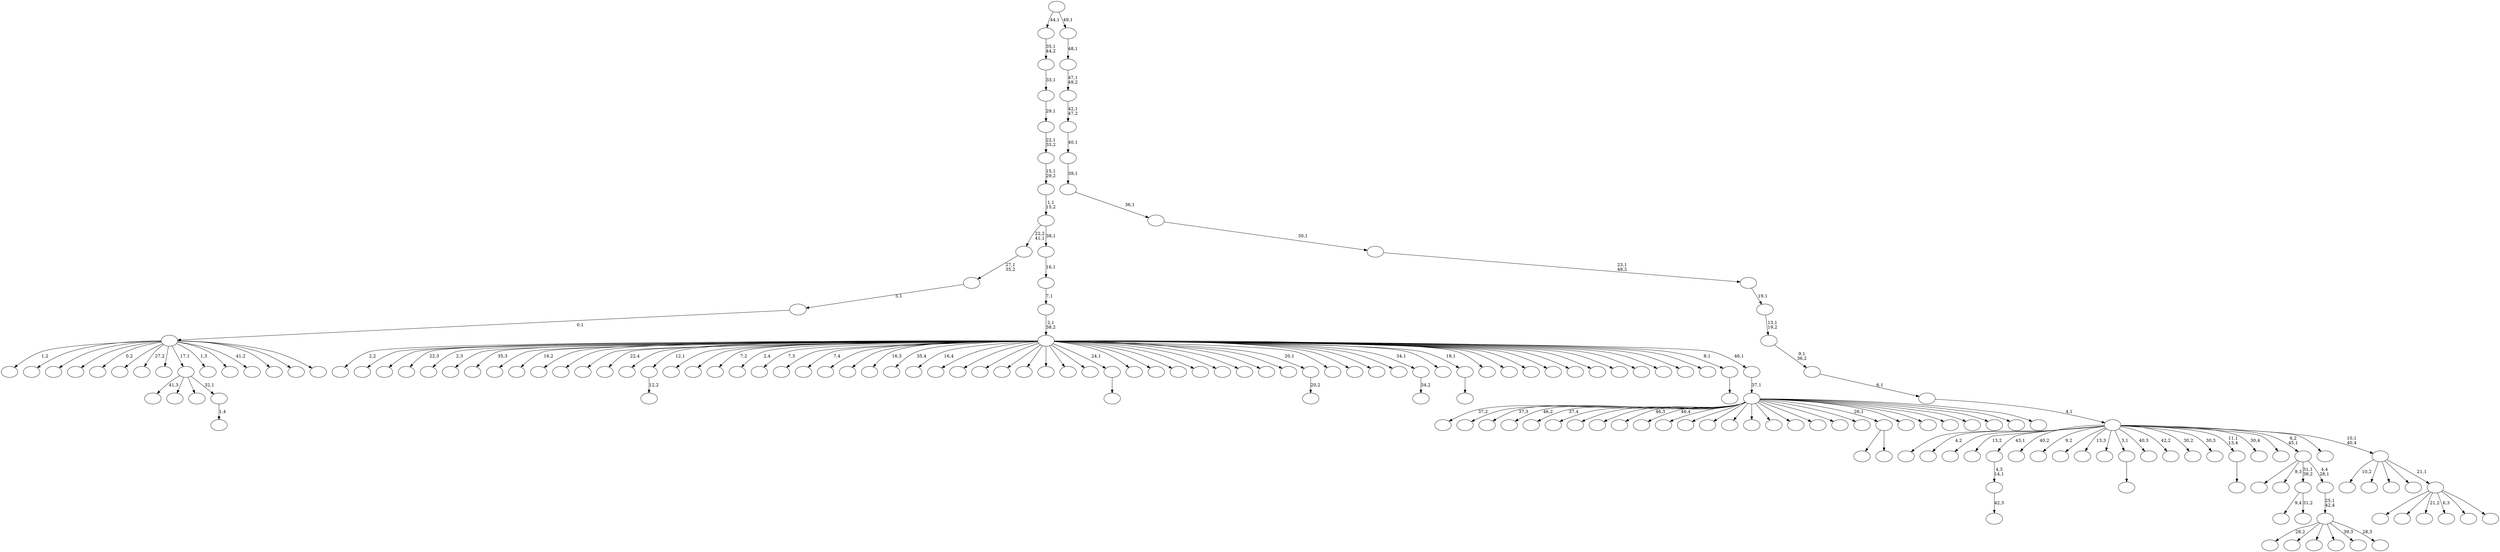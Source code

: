 digraph T {
	200 [label=""]
	199 [label=""]
	198 [label=""]
	197 [label=""]
	196 [label=""]
	195 [label=""]
	194 [label=""]
	193 [label=""]
	192 [label=""]
	191 [label=""]
	190 [label=""]
	189 [label=""]
	188 [label=""]
	187 [label=""]
	186 [label=""]
	185 [label=""]
	184 [label=""]
	183 [label=""]
	182 [label=""]
	181 [label=""]
	180 [label=""]
	179 [label=""]
	178 [label=""]
	177 [label=""]
	176 [label=""]
	175 [label=""]
	174 [label=""]
	173 [label=""]
	172 [label=""]
	171 [label=""]
	170 [label=""]
	169 [label=""]
	168 [label=""]
	167 [label=""]
	166 [label=""]
	165 [label=""]
	164 [label=""]
	163 [label=""]
	162 [label=""]
	161 [label=""]
	160 [label=""]
	159 [label=""]
	158 [label=""]
	157 [label=""]
	156 [label=""]
	155 [label=""]
	154 [label=""]
	153 [label=""]
	152 [label=""]
	151 [label=""]
	150 [label=""]
	149 [label=""]
	148 [label=""]
	147 [label=""]
	146 [label=""]
	145 [label=""]
	144 [label=""]
	143 [label=""]
	142 [label=""]
	141 [label=""]
	140 [label=""]
	139 [label=""]
	138 [label=""]
	137 [label=""]
	136 [label=""]
	135 [label=""]
	134 [label=""]
	133 [label=""]
	132 [label=""]
	131 [label=""]
	130 [label=""]
	129 [label=""]
	128 [label=""]
	127 [label=""]
	126 [label=""]
	125 [label=""]
	124 [label=""]
	123 [label=""]
	122 [label=""]
	121 [label=""]
	120 [label=""]
	119 [label=""]
	118 [label=""]
	117 [label=""]
	116 [label=""]
	115 [label=""]
	114 [label=""]
	113 [label=""]
	112 [label=""]
	111 [label=""]
	110 [label=""]
	109 [label=""]
	108 [label=""]
	107 [label=""]
	106 [label=""]
	105 [label=""]
	104 [label=""]
	103 [label=""]
	102 [label=""]
	101 [label=""]
	100 [label=""]
	99 [label=""]
	98 [label=""]
	97 [label=""]
	96 [label=""]
	95 [label=""]
	94 [label=""]
	93 [label=""]
	92 [label=""]
	91 [label=""]
	90 [label=""]
	89 [label=""]
	88 [label=""]
	87 [label=""]
	86 [label=""]
	85 [label=""]
	84 [label=""]
	83 [label=""]
	82 [label=""]
	81 [label=""]
	80 [label=""]
	79 [label=""]
	78 [label=""]
	77 [label=""]
	76 [label=""]
	75 [label=""]
	74 [label=""]
	73 [label=""]
	72 [label=""]
	71 [label=""]
	70 [label=""]
	69 [label=""]
	68 [label=""]
	67 [label=""]
	66 [label=""]
	65 [label=""]
	64 [label=""]
	63 [label=""]
	62 [label=""]
	61 [label=""]
	60 [label=""]
	59 [label=""]
	58 [label=""]
	57 [label=""]
	56 [label=""]
	55 [label=""]
	54 [label=""]
	53 [label=""]
	52 [label=""]
	51 [label=""]
	50 [label=""]
	49 [label=""]
	48 [label=""]
	47 [label=""]
	46 [label=""]
	45 [label=""]
	44 [label=""]
	43 [label=""]
	42 [label=""]
	41 [label=""]
	40 [label=""]
	39 [label=""]
	38 [label=""]
	37 [label=""]
	36 [label=""]
	35 [label=""]
	34 [label=""]
	33 [label=""]
	32 [label=""]
	31 [label=""]
	30 [label=""]
	29 [label=""]
	28 [label=""]
	27 [label=""]
	26 [label=""]
	25 [label=""]
	24 [label=""]
	23 [label=""]
	22 [label=""]
	21 [label=""]
	20 [label=""]
	19 [label=""]
	18 [label=""]
	17 [label=""]
	16 [label=""]
	15 [label=""]
	14 [label=""]
	13 [label=""]
	12 [label=""]
	11 [label=""]
	10 [label=""]
	9 [label=""]
	8 [label=""]
	7 [label=""]
	6 [label=""]
	5 [label=""]
	4 [label=""]
	3 [label=""]
	2 [label=""]
	1 [label=""]
	0 [label=""]
	186 -> 187 [label="42,3"]
	185 -> 186 [label="4,3\n14,1"]
	161 -> 162 [label="12,2"]
	134 -> 135 [label=""]
	112 -> 195 [label="9,4"]
	112 -> 113 [label="31,2"]
	109 -> 110 [label=""]
	106 -> 107 [label="1,4"]
	105 -> 165 [label="41,3"]
	105 -> 152 [label=""]
	105 -> 145 [label=""]
	105 -> 106 [label="32,1"]
	85 -> 86 [label="20,2"]
	81 -> 82 [label=""]
	72 -> 153 [label=""]
	72 -> 73 [label=""]
	69 -> 70 [label="34,2"]
	66 -> 67 [label=""]
	49 -> 139 [label="28,2"]
	49 -> 127 [label=""]
	49 -> 121 [label=""]
	49 -> 79 [label=""]
	49 -> 71 [label="39,3"]
	49 -> 50 [label="28,3"]
	48 -> 49 [label="25,1\n42,4"]
	47 -> 190 [label=""]
	47 -> 122 [label="9,3"]
	47 -> 112 [label="31,1\n39,2"]
	47 -> 48 [label="4,4\n28,1"]
	38 -> 198 [label="1,2"]
	38 -> 197 [label=""]
	38 -> 180 [label=""]
	38 -> 177 [label=""]
	38 -> 143 [label="0,2"]
	38 -> 137 [label=""]
	38 -> 129 [label="27,2"]
	38 -> 124 [label=""]
	38 -> 105 [label="17,1"]
	38 -> 102 [label="1,3"]
	38 -> 94 [label=""]
	38 -> 65 [label="41,2"]
	38 -> 59 [label=""]
	38 -> 51 [label=""]
	38 -> 39 [label=""]
	37 -> 38 [label="0,1"]
	36 -> 37 [label="5,1"]
	35 -> 36 [label="27,1\n35,2"]
	32 -> 33 [label=""]
	30 -> 191 [label="37,2"]
	30 -> 182 [label=""]
	30 -> 179 [label="37,3"]
	30 -> 178 [label="46,2"]
	30 -> 171 [label="37,4"]
	30 -> 167 [label=""]
	30 -> 160 [label=""]
	30 -> 150 [label=""]
	30 -> 148 [label="46,3"]
	30 -> 138 [label="46,4"]
	30 -> 128 [label=""]
	30 -> 125 [label=""]
	30 -> 123 [label=""]
	30 -> 120 [label=""]
	30 -> 111 [label=""]
	30 -> 104 [label=""]
	30 -> 93 [label=""]
	30 -> 92 [label=""]
	30 -> 83 [label=""]
	30 -> 80 [label=""]
	30 -> 72 [label="26,1"]
	30 -> 64 [label=""]
	30 -> 62 [label=""]
	30 -> 60 [label=""]
	30 -> 52 [label=""]
	30 -> 44 [label=""]
	30 -> 42 [label=""]
	30 -> 31 [label=""]
	29 -> 30 [label="37,1"]
	28 -> 200 [label="2,2"]
	28 -> 194 [label=""]
	28 -> 183 [label=""]
	28 -> 181 [label="22,3"]
	28 -> 176 [label="2,3"]
	28 -> 175 [label=""]
	28 -> 173 [label="35,3"]
	28 -> 172 [label=""]
	28 -> 170 [label="16,2"]
	28 -> 169 [label=""]
	28 -> 168 [label=""]
	28 -> 166 [label=""]
	28 -> 164 [label="22,4"]
	28 -> 163 [label=""]
	28 -> 161 [label="12,1"]
	28 -> 159 [label=""]
	28 -> 158 [label=""]
	28 -> 157 [label="7,2"]
	28 -> 154 [label="2,4"]
	28 -> 151 [label="7,3"]
	28 -> 149 [label=""]
	28 -> 146 [label="7,4"]
	28 -> 144 [label=""]
	28 -> 142 [label=""]
	28 -> 141 [label="16,3"]
	28 -> 133 [label="35,4"]
	28 -> 132 [label="16,4"]
	28 -> 131 [label=""]
	28 -> 130 [label=""]
	28 -> 126 [label=""]
	28 -> 119 [label=""]
	28 -> 118 [label=""]
	28 -> 117 [label=""]
	28 -> 116 [label=""]
	28 -> 114 [label=""]
	28 -> 109 [label="24,1"]
	28 -> 108 [label=""]
	28 -> 103 [label=""]
	28 -> 100 [label=""]
	28 -> 99 [label=""]
	28 -> 97 [label=""]
	28 -> 95 [label=""]
	28 -> 91 [label=""]
	28 -> 89 [label=""]
	28 -> 85 [label="20,1"]
	28 -> 84 [label=""]
	28 -> 77 [label=""]
	28 -> 76 [label=""]
	28 -> 75 [label=""]
	28 -> 69 [label="34,1"]
	28 -> 68 [label=""]
	28 -> 66 [label="18,1"]
	28 -> 63 [label=""]
	28 -> 61 [label=""]
	28 -> 58 [label=""]
	28 -> 57 [label=""]
	28 -> 54 [label=""]
	28 -> 53 [label=""]
	28 -> 46 [label=""]
	28 -> 45 [label=""]
	28 -> 41 [label=""]
	28 -> 40 [label=""]
	28 -> 34 [label=""]
	28 -> 32 [label="8,1"]
	28 -> 29 [label="46,1"]
	27 -> 28 [label="2,1\n38,2"]
	26 -> 27 [label="7,1"]
	25 -> 26 [label="16,1"]
	24 -> 35 [label="22,2\n41,1"]
	24 -> 25 [label="38,1"]
	23 -> 24 [label="1,1\n15,2"]
	22 -> 23 [label="15,1\n29,2"]
	21 -> 22 [label="22,1\n33,2"]
	20 -> 21 [label="29,1"]
	19 -> 20 [label="33,1"]
	18 -> 19 [label="35,1\n44,2"]
	16 -> 188 [label=""]
	16 -> 101 [label=""]
	16 -> 98 [label="21,2"]
	16 -> 87 [label="6,3"]
	16 -> 55 [label=""]
	16 -> 17 [label=""]
	15 -> 192 [label="10,2"]
	15 -> 155 [label=""]
	15 -> 140 [label=""]
	15 -> 56 [label=""]
	15 -> 16 [label="21,1"]
	14 -> 199 [label=""]
	14 -> 196 [label="4,2"]
	14 -> 193 [label=""]
	14 -> 189 [label="13,2"]
	14 -> 185 [label="43,1"]
	14 -> 184 [label="40,2"]
	14 -> 174 [label="9,2"]
	14 -> 156 [label=""]
	14 -> 147 [label="13,3"]
	14 -> 136 [label=""]
	14 -> 134 [label="3,1"]
	14 -> 115 [label="40,3"]
	14 -> 96 [label="42,2"]
	14 -> 90 [label="30,2"]
	14 -> 88 [label="30,3"]
	14 -> 81 [label="11,1\n13,4"]
	14 -> 78 [label="30,4"]
	14 -> 74 [label=""]
	14 -> 47 [label="6,2\n45,1"]
	14 -> 43 [label=""]
	14 -> 15 [label="10,1\n40,4"]
	13 -> 14 [label="4,1"]
	12 -> 13 [label="6,1"]
	11 -> 12 [label="9,1\n36,2"]
	10 -> 11 [label="13,1\n19,2"]
	9 -> 10 [label="19,1"]
	8 -> 9 [label="23,1\n48,2"]
	7 -> 8 [label="30,1"]
	6 -> 7 [label="36,1"]
	5 -> 6 [label="39,1"]
	4 -> 5 [label="40,1"]
	3 -> 4 [label="42,1\n47,2"]
	2 -> 3 [label="47,1\n49,2"]
	1 -> 2 [label="48,1"]
	0 -> 18 [label="44,1"]
	0 -> 1 [label="49,1"]
}
